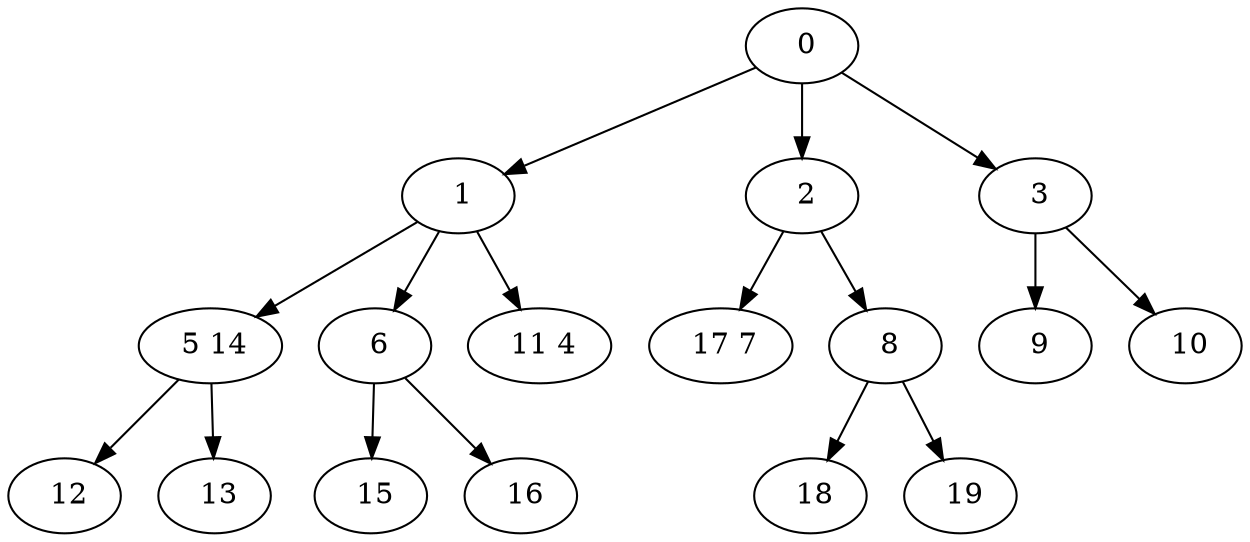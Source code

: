 digraph mytree {
" 0" -> " 1";
" 0" -> " 2";
" 0" -> " 3";
" 1" -> " 5 14";
" 1" -> " 6";
" 1" -> " 11 4";
" 2" -> " 17 7";
" 2" -> " 8";
" 3" -> " 9";
" 3" -> " 10";
" 5 14" -> " 12";
" 5 14" -> " 13";
" 6" -> " 15";
" 6" -> " 16";
" 11 4";
" 17 7";
" 8" -> " 18";
" 8" -> " 19";
" 9";
" 10";
" 12";
" 13";
" 15";
" 16";
" 18";
" 19";
}
